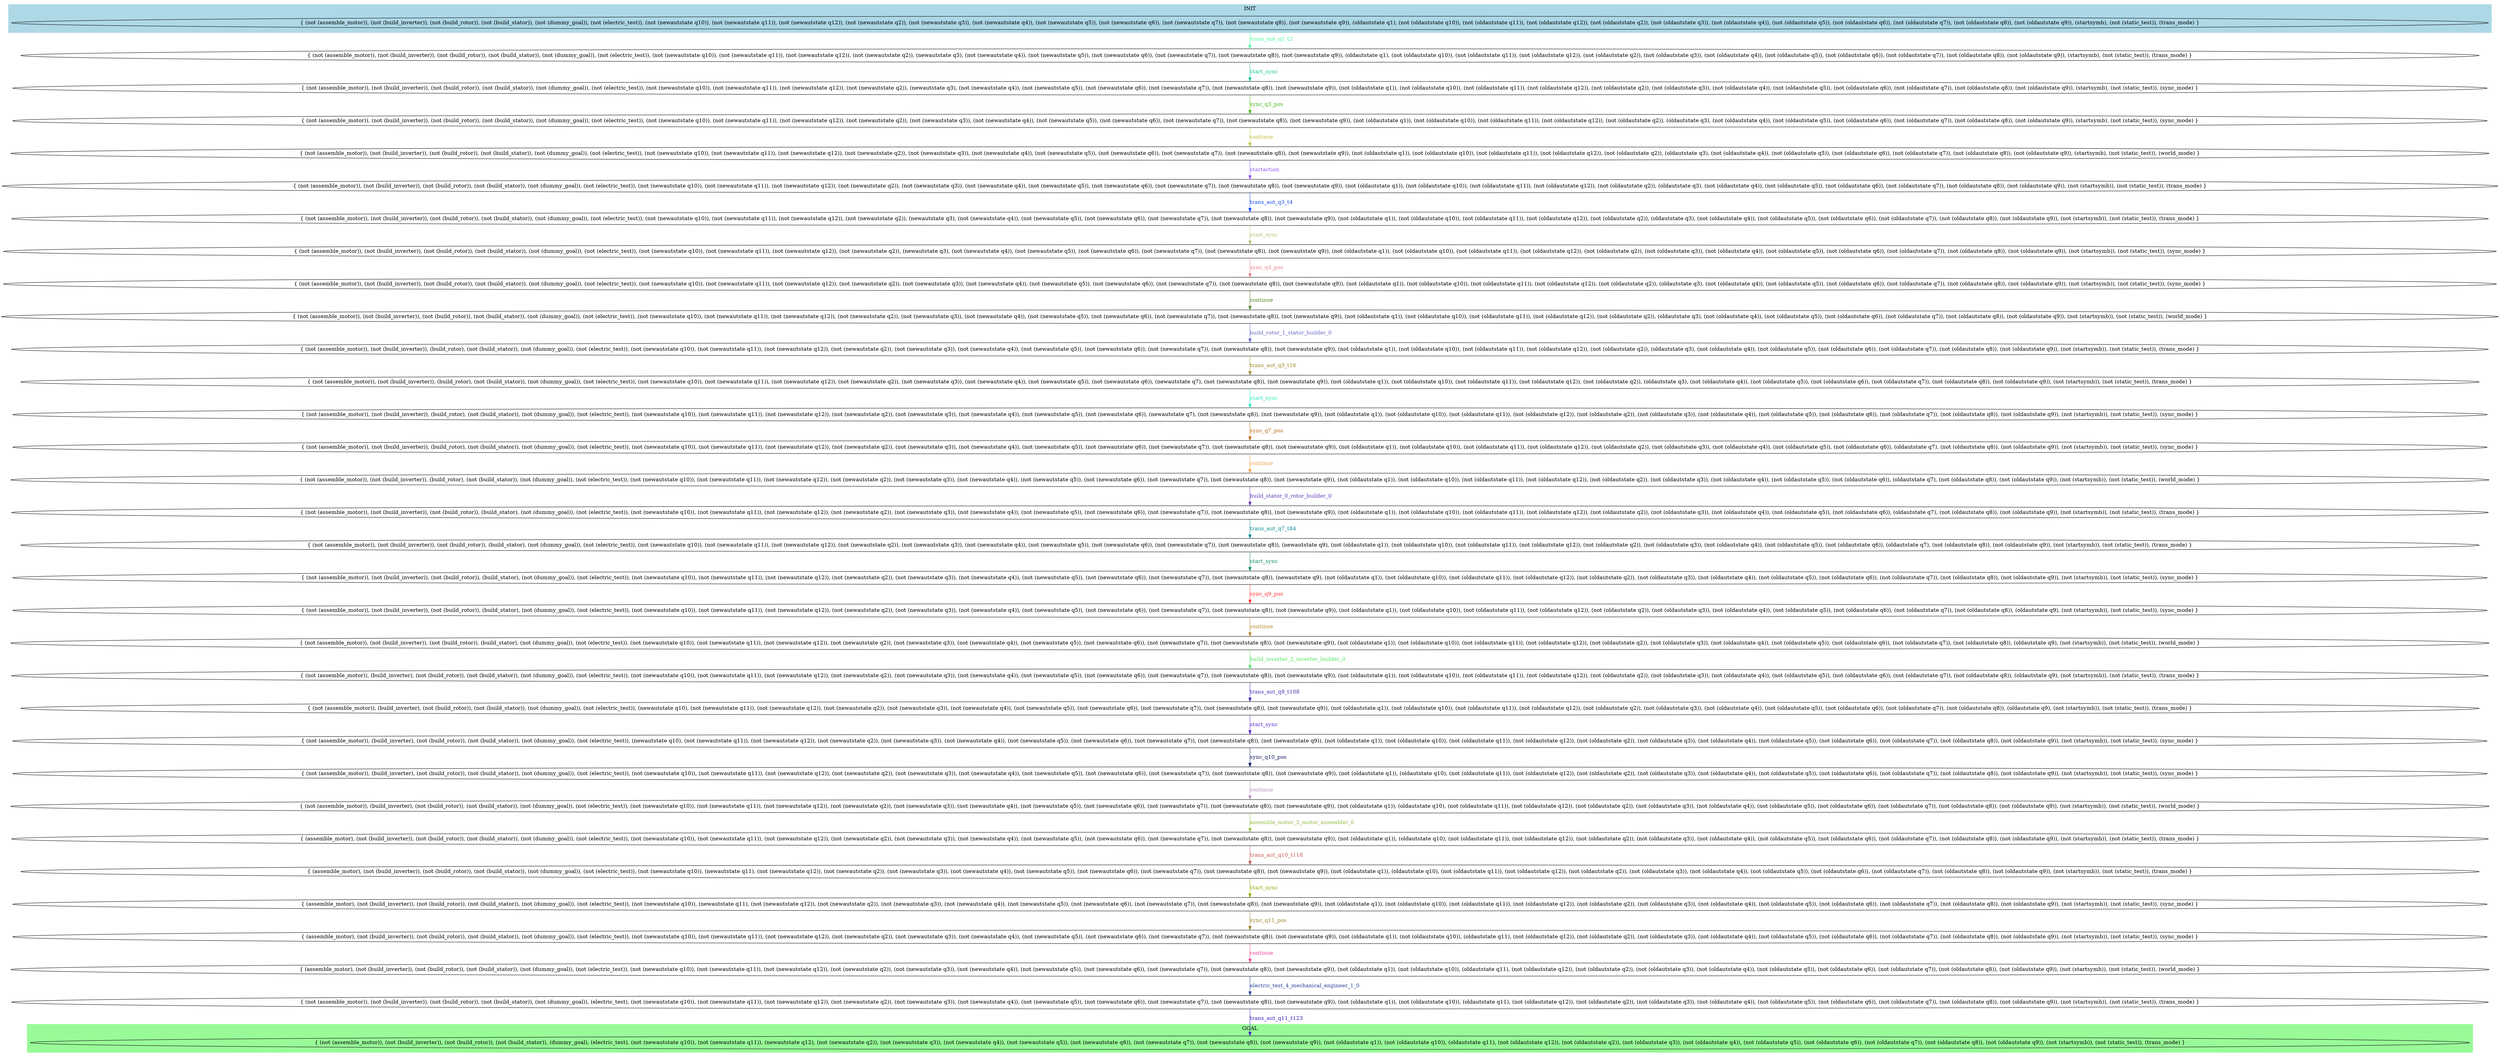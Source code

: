 digraph G {
0 [label="{ (not (assemble_motor)), (not (build_inverter)), (not (build_rotor)), (not (build_stator)), (not (dummy_goal)), (not (electric_test)), (not (newautstate q10)), (not (newautstate q11)), (not (newautstate q12)), (not (newautstate q2)), (not (newautstate q3)), (not (newautstate q4)), (not (newautstate q5)), (not (newautstate q6)), (not (newautstate q7)), (not (newautstate q8)), (not (newautstate q9)), (oldautstate q1), (not (oldautstate q10)), (not (oldautstate q11)), (not (oldautstate q12)), (not (oldautstate q2)), (not (oldautstate q3)), (not (oldautstate q4)), (not (oldautstate q5)), (not (oldautstate q6)), (not (oldautstate q7)), (not (oldautstate q8)), (not (oldautstate q9)), (startsymb), (not (static_test)), (trans_mode) }"];
1 [label="{ (not (assemble_motor)), (not (build_inverter)), (not (build_rotor)), (not (build_stator)), (not (dummy_goal)), (not (electric_test)), (not (newautstate q10)), (not (newautstate q11)), (not (newautstate q12)), (not (newautstate q2)), (newautstate q3), (not (newautstate q4)), (not (newautstate q5)), (not (newautstate q6)), (not (newautstate q7)), (not (newautstate q8)), (not (newautstate q9)), (oldautstate q1), (not (oldautstate q10)), (not (oldautstate q11)), (not (oldautstate q12)), (not (oldautstate q2)), (not (oldautstate q3)), (not (oldautstate q4)), (not (oldautstate q5)), (not (oldautstate q6)), (not (oldautstate q7)), (not (oldautstate q8)), (not (oldautstate q9)), (startsymb), (not (static_test)), (trans_mode) }"];
2 [label="{ (not (assemble_motor)), (not (build_inverter)), (not (build_rotor)), (not (build_stator)), (not (dummy_goal)), (not (electric_test)), (not (newautstate q10)), (not (newautstate q11)), (not (newautstate q12)), (not (newautstate q2)), (newautstate q3), (not (newautstate q4)), (not (newautstate q5)), (not (newautstate q6)), (not (newautstate q7)), (not (newautstate q8)), (not (newautstate q9)), (not (oldautstate q1)), (not (oldautstate q10)), (not (oldautstate q11)), (not (oldautstate q12)), (not (oldautstate q2)), (not (oldautstate q3)), (not (oldautstate q4)), (not (oldautstate q5)), (not (oldautstate q6)), (not (oldautstate q7)), (not (oldautstate q8)), (not (oldautstate q9)), (startsymb), (not (static_test)), (sync_mode) }"];
3 [label="{ (not (assemble_motor)), (not (build_inverter)), (not (build_rotor)), (not (build_stator)), (not (dummy_goal)), (not (electric_test)), (not (newautstate q10)), (not (newautstate q11)), (not (newautstate q12)), (not (newautstate q2)), (not (newautstate q3)), (not (newautstate q4)), (not (newautstate q5)), (not (newautstate q6)), (not (newautstate q7)), (not (newautstate q8)), (not (newautstate q9)), (not (oldautstate q1)), (not (oldautstate q10)), (not (oldautstate q11)), (not (oldautstate q12)), (not (oldautstate q2)), (oldautstate q3), (not (oldautstate q4)), (not (oldautstate q5)), (not (oldautstate q6)), (not (oldautstate q7)), (not (oldautstate q8)), (not (oldautstate q9)), (startsymb), (not (static_test)), (sync_mode) }"];
4 [label="{ (not (assemble_motor)), (not (build_inverter)), (not (build_rotor)), (not (build_stator)), (not (dummy_goal)), (not (electric_test)), (not (newautstate q10)), (not (newautstate q11)), (not (newautstate q12)), (not (newautstate q2)), (not (newautstate q3)), (not (newautstate q4)), (not (newautstate q5)), (not (newautstate q6)), (not (newautstate q7)), (not (newautstate q8)), (not (newautstate q9)), (not (oldautstate q1)), (not (oldautstate q10)), (not (oldautstate q11)), (not (oldautstate q12)), (not (oldautstate q2)), (oldautstate q3), (not (oldautstate q4)), (not (oldautstate q5)), (not (oldautstate q6)), (not (oldautstate q7)), (not (oldautstate q8)), (not (oldautstate q9)), (startsymb), (not (static_test)), (world_mode) }"];
5 [label="{ (not (assemble_motor)), (not (build_inverter)), (not (build_rotor)), (not (build_stator)), (not (dummy_goal)), (not (electric_test)), (not (newautstate q10)), (not (newautstate q11)), (not (newautstate q12)), (not (newautstate q2)), (not (newautstate q3)), (not (newautstate q4)), (not (newautstate q5)), (not (newautstate q6)), (not (newautstate q7)), (not (newautstate q8)), (not (newautstate q9)), (not (oldautstate q1)), (not (oldautstate q10)), (not (oldautstate q11)), (not (oldautstate q12)), (not (oldautstate q2)), (oldautstate q3), (not (oldautstate q4)), (not (oldautstate q5)), (not (oldautstate q6)), (not (oldautstate q7)), (not (oldautstate q8)), (not (oldautstate q9)), (not (startsymb)), (not (static_test)), (trans_mode) }"];
6 [label="{ (not (assemble_motor)), (not (build_inverter)), (not (build_rotor)), (not (build_stator)), (not (dummy_goal)), (not (electric_test)), (not (newautstate q10)), (not (newautstate q11)), (not (newautstate q12)), (not (newautstate q2)), (newautstate q3), (not (newautstate q4)), (not (newautstate q5)), (not (newautstate q6)), (not (newautstate q7)), (not (newautstate q8)), (not (newautstate q9)), (not (oldautstate q1)), (not (oldautstate q10)), (not (oldautstate q11)), (not (oldautstate q12)), (not (oldautstate q2)), (oldautstate q3), (not (oldautstate q4)), (not (oldautstate q5)), (not (oldautstate q6)), (not (oldautstate q7)), (not (oldautstate q8)), (not (oldautstate q9)), (not (startsymb)), (not (static_test)), (trans_mode) }"];
7 [label="{ (not (assemble_motor)), (not (build_inverter)), (not (build_rotor)), (not (build_stator)), (not (dummy_goal)), (not (electric_test)), (not (newautstate q10)), (not (newautstate q11)), (not (newautstate q12)), (not (newautstate q2)), (newautstate q3), (not (newautstate q4)), (not (newautstate q5)), (not (newautstate q6)), (not (newautstate q7)), (not (newautstate q8)), (not (newautstate q9)), (not (oldautstate q1)), (not (oldautstate q10)), (not (oldautstate q11)), (not (oldautstate q12)), (not (oldautstate q2)), (not (oldautstate q3)), (not (oldautstate q4)), (not (oldautstate q5)), (not (oldautstate q6)), (not (oldautstate q7)), (not (oldautstate q8)), (not (oldautstate q9)), (not (startsymb)), (not (static_test)), (sync_mode) }"];
8 [label="{ (not (assemble_motor)), (not (build_inverter)), (not (build_rotor)), (not (build_stator)), (not (dummy_goal)), (not (electric_test)), (not (newautstate q10)), (not (newautstate q11)), (not (newautstate q12)), (not (newautstate q2)), (not (newautstate q3)), (not (newautstate q4)), (not (newautstate q5)), (not (newautstate q6)), (not (newautstate q7)), (not (newautstate q8)), (not (newautstate q9)), (not (oldautstate q1)), (not (oldautstate q10)), (not (oldautstate q11)), (not (oldautstate q12)), (not (oldautstate q2)), (oldautstate q3), (not (oldautstate q4)), (not (oldautstate q5)), (not (oldautstate q6)), (not (oldautstate q7)), (not (oldautstate q8)), (not (oldautstate q9)), (not (startsymb)), (not (static_test)), (sync_mode) }"];
9 [label="{ (not (assemble_motor)), (not (build_inverter)), (not (build_rotor)), (not (build_stator)), (not (dummy_goal)), (not (electric_test)), (not (newautstate q10)), (not (newautstate q11)), (not (newautstate q12)), (not (newautstate q2)), (not (newautstate q3)), (not (newautstate q4)), (not (newautstate q5)), (not (newautstate q6)), (not (newautstate q7)), (not (newautstate q8)), (not (newautstate q9)), (not (oldautstate q1)), (not (oldautstate q10)), (not (oldautstate q11)), (not (oldautstate q12)), (not (oldautstate q2)), (oldautstate q3), (not (oldautstate q4)), (not (oldautstate q5)), (not (oldautstate q6)), (not (oldautstate q7)), (not (oldautstate q8)), (not (oldautstate q9)), (not (startsymb)), (not (static_test)), (world_mode) }"];
10 [label="{ (not (assemble_motor)), (not (build_inverter)), (build_rotor), (not (build_stator)), (not (dummy_goal)), (not (electric_test)), (not (newautstate q10)), (not (newautstate q11)), (not (newautstate q12)), (not (newautstate q2)), (not (newautstate q3)), (not (newautstate q4)), (not (newautstate q5)), (not (newautstate q6)), (not (newautstate q7)), (not (newautstate q8)), (not (newautstate q9)), (not (oldautstate q1)), (not (oldautstate q10)), (not (oldautstate q11)), (not (oldautstate q12)), (not (oldautstate q2)), (oldautstate q3), (not (oldautstate q4)), (not (oldautstate q5)), (not (oldautstate q6)), (not (oldautstate q7)), (not (oldautstate q8)), (not (oldautstate q9)), (not (startsymb)), (not (static_test)), (trans_mode) }"];
11 [label="{ (not (assemble_motor)), (not (build_inverter)), (build_rotor), (not (build_stator)), (not (dummy_goal)), (not (electric_test)), (not (newautstate q10)), (not (newautstate q11)), (not (newautstate q12)), (not (newautstate q2)), (not (newautstate q3)), (not (newautstate q4)), (not (newautstate q5)), (not (newautstate q6)), (newautstate q7), (not (newautstate q8)), (not (newautstate q9)), (not (oldautstate q1)), (not (oldautstate q10)), (not (oldautstate q11)), (not (oldautstate q12)), (not (oldautstate q2)), (oldautstate q3), (not (oldautstate q4)), (not (oldautstate q5)), (not (oldautstate q6)), (not (oldautstate q7)), (not (oldautstate q8)), (not (oldautstate q9)), (not (startsymb)), (not (static_test)), (trans_mode) }"];
12 [label="{ (not (assemble_motor)), (not (build_inverter)), (build_rotor), (not (build_stator)), (not (dummy_goal)), (not (electric_test)), (not (newautstate q10)), (not (newautstate q11)), (not (newautstate q12)), (not (newautstate q2)), (not (newautstate q3)), (not (newautstate q4)), (not (newautstate q5)), (not (newautstate q6)), (newautstate q7), (not (newautstate q8)), (not (newautstate q9)), (not (oldautstate q1)), (not (oldautstate q10)), (not (oldautstate q11)), (not (oldautstate q12)), (not (oldautstate q2)), (not (oldautstate q3)), (not (oldautstate q4)), (not (oldautstate q5)), (not (oldautstate q6)), (not (oldautstate q7)), (not (oldautstate q8)), (not (oldautstate q9)), (not (startsymb)), (not (static_test)), (sync_mode) }"];
13 [label="{ (not (assemble_motor)), (not (build_inverter)), (build_rotor), (not (build_stator)), (not (dummy_goal)), (not (electric_test)), (not (newautstate q10)), (not (newautstate q11)), (not (newautstate q12)), (not (newautstate q2)), (not (newautstate q3)), (not (newautstate q4)), (not (newautstate q5)), (not (newautstate q6)), (not (newautstate q7)), (not (newautstate q8)), (not (newautstate q9)), (not (oldautstate q1)), (not (oldautstate q10)), (not (oldautstate q11)), (not (oldautstate q12)), (not (oldautstate q2)), (not (oldautstate q3)), (not (oldautstate q4)), (not (oldautstate q5)), (not (oldautstate q6)), (oldautstate q7), (not (oldautstate q8)), (not (oldautstate q9)), (not (startsymb)), (not (static_test)), (sync_mode) }"];
14 [label="{ (not (assemble_motor)), (not (build_inverter)), (build_rotor), (not (build_stator)), (not (dummy_goal)), (not (electric_test)), (not (newautstate q10)), (not (newautstate q11)), (not (newautstate q12)), (not (newautstate q2)), (not (newautstate q3)), (not (newautstate q4)), (not (newautstate q5)), (not (newautstate q6)), (not (newautstate q7)), (not (newautstate q8)), (not (newautstate q9)), (not (oldautstate q1)), (not (oldautstate q10)), (not (oldautstate q11)), (not (oldautstate q12)), (not (oldautstate q2)), (not (oldautstate q3)), (not (oldautstate q4)), (not (oldautstate q5)), (not (oldautstate q6)), (oldautstate q7), (not (oldautstate q8)), (not (oldautstate q9)), (not (startsymb)), (not (static_test)), (world_mode) }"];
15 [label="{ (not (assemble_motor)), (not (build_inverter)), (not (build_rotor)), (build_stator), (not (dummy_goal)), (not (electric_test)), (not (newautstate q10)), (not (newautstate q11)), (not (newautstate q12)), (not (newautstate q2)), (not (newautstate q3)), (not (newautstate q4)), (not (newautstate q5)), (not (newautstate q6)), (not (newautstate q7)), (not (newautstate q8)), (not (newautstate q9)), (not (oldautstate q1)), (not (oldautstate q10)), (not (oldautstate q11)), (not (oldautstate q12)), (not (oldautstate q2)), (not (oldautstate q3)), (not (oldautstate q4)), (not (oldautstate q5)), (not (oldautstate q6)), (oldautstate q7), (not (oldautstate q8)), (not (oldautstate q9)), (not (startsymb)), (not (static_test)), (trans_mode) }"];
16 [label="{ (not (assemble_motor)), (not (build_inverter)), (not (build_rotor)), (build_stator), (not (dummy_goal)), (not (electric_test)), (not (newautstate q10)), (not (newautstate q11)), (not (newautstate q12)), (not (newautstate q2)), (not (newautstate q3)), (not (newautstate q4)), (not (newautstate q5)), (not (newautstate q6)), (not (newautstate q7)), (not (newautstate q8)), (newautstate q9), (not (oldautstate q1)), (not (oldautstate q10)), (not (oldautstate q11)), (not (oldautstate q12)), (not (oldautstate q2)), (not (oldautstate q3)), (not (oldautstate q4)), (not (oldautstate q5)), (not (oldautstate q6)), (oldautstate q7), (not (oldautstate q8)), (not (oldautstate q9)), (not (startsymb)), (not (static_test)), (trans_mode) }"];
17 [label="{ (not (assemble_motor)), (not (build_inverter)), (not (build_rotor)), (build_stator), (not (dummy_goal)), (not (electric_test)), (not (newautstate q10)), (not (newautstate q11)), (not (newautstate q12)), (not (newautstate q2)), (not (newautstate q3)), (not (newautstate q4)), (not (newautstate q5)), (not (newautstate q6)), (not (newautstate q7)), (not (newautstate q8)), (newautstate q9), (not (oldautstate q1)), (not (oldautstate q10)), (not (oldautstate q11)), (not (oldautstate q12)), (not (oldautstate q2)), (not (oldautstate q3)), (not (oldautstate q4)), (not (oldautstate q5)), (not (oldautstate q6)), (not (oldautstate q7)), (not (oldautstate q8)), (not (oldautstate q9)), (not (startsymb)), (not (static_test)), (sync_mode) }"];
18 [label="{ (not (assemble_motor)), (not (build_inverter)), (not (build_rotor)), (build_stator), (not (dummy_goal)), (not (electric_test)), (not (newautstate q10)), (not (newautstate q11)), (not (newautstate q12)), (not (newautstate q2)), (not (newautstate q3)), (not (newautstate q4)), (not (newautstate q5)), (not (newautstate q6)), (not (newautstate q7)), (not (newautstate q8)), (not (newautstate q9)), (not (oldautstate q1)), (not (oldautstate q10)), (not (oldautstate q11)), (not (oldautstate q12)), (not (oldautstate q2)), (not (oldautstate q3)), (not (oldautstate q4)), (not (oldautstate q5)), (not (oldautstate q6)), (not (oldautstate q7)), (not (oldautstate q8)), (oldautstate q9), (not (startsymb)), (not (static_test)), (sync_mode) }"];
19 [label="{ (not (assemble_motor)), (not (build_inverter)), (not (build_rotor)), (build_stator), (not (dummy_goal)), (not (electric_test)), (not (newautstate q10)), (not (newautstate q11)), (not (newautstate q12)), (not (newautstate q2)), (not (newautstate q3)), (not (newautstate q4)), (not (newautstate q5)), (not (newautstate q6)), (not (newautstate q7)), (not (newautstate q8)), (not (newautstate q9)), (not (oldautstate q1)), (not (oldautstate q10)), (not (oldautstate q11)), (not (oldautstate q12)), (not (oldautstate q2)), (not (oldautstate q3)), (not (oldautstate q4)), (not (oldautstate q5)), (not (oldautstate q6)), (not (oldautstate q7)), (not (oldautstate q8)), (oldautstate q9), (not (startsymb)), (not (static_test)), (world_mode) }"];
20 [label="{ (not (assemble_motor)), (build_inverter), (not (build_rotor)), (not (build_stator)), (not (dummy_goal)), (not (electric_test)), (not (newautstate q10)), (not (newautstate q11)), (not (newautstate q12)), (not (newautstate q2)), (not (newautstate q3)), (not (newautstate q4)), (not (newautstate q5)), (not (newautstate q6)), (not (newautstate q7)), (not (newautstate q8)), (not (newautstate q9)), (not (oldautstate q1)), (not (oldautstate q10)), (not (oldautstate q11)), (not (oldautstate q12)), (not (oldautstate q2)), (not (oldautstate q3)), (not (oldautstate q4)), (not (oldautstate q5)), (not (oldautstate q6)), (not (oldautstate q7)), (not (oldautstate q8)), (oldautstate q9), (not (startsymb)), (not (static_test)), (trans_mode) }"];
21 [label="{ (not (assemble_motor)), (build_inverter), (not (build_rotor)), (not (build_stator)), (not (dummy_goal)), (not (electric_test)), (newautstate q10), (not (newautstate q11)), (not (newautstate q12)), (not (newautstate q2)), (not (newautstate q3)), (not (newautstate q4)), (not (newautstate q5)), (not (newautstate q6)), (not (newautstate q7)), (not (newautstate q8)), (not (newautstate q9)), (not (oldautstate q1)), (not (oldautstate q10)), (not (oldautstate q11)), (not (oldautstate q12)), (not (oldautstate q2)), (not (oldautstate q3)), (not (oldautstate q4)), (not (oldautstate q5)), (not (oldautstate q6)), (not (oldautstate q7)), (not (oldautstate q8)), (oldautstate q9), (not (startsymb)), (not (static_test)), (trans_mode) }"];
22 [label="{ (not (assemble_motor)), (build_inverter), (not (build_rotor)), (not (build_stator)), (not (dummy_goal)), (not (electric_test)), (newautstate q10), (not (newautstate q11)), (not (newautstate q12)), (not (newautstate q2)), (not (newautstate q3)), (not (newautstate q4)), (not (newautstate q5)), (not (newautstate q6)), (not (newautstate q7)), (not (newautstate q8)), (not (newautstate q9)), (not (oldautstate q1)), (not (oldautstate q10)), (not (oldautstate q11)), (not (oldautstate q12)), (not (oldautstate q2)), (not (oldautstate q3)), (not (oldautstate q4)), (not (oldautstate q5)), (not (oldautstate q6)), (not (oldautstate q7)), (not (oldautstate q8)), (not (oldautstate q9)), (not (startsymb)), (not (static_test)), (sync_mode) }"];
23 [label="{ (not (assemble_motor)), (build_inverter), (not (build_rotor)), (not (build_stator)), (not (dummy_goal)), (not (electric_test)), (not (newautstate q10)), (not (newautstate q11)), (not (newautstate q12)), (not (newautstate q2)), (not (newautstate q3)), (not (newautstate q4)), (not (newautstate q5)), (not (newautstate q6)), (not (newautstate q7)), (not (newautstate q8)), (not (newautstate q9)), (not (oldautstate q1)), (oldautstate q10), (not (oldautstate q11)), (not (oldautstate q12)), (not (oldautstate q2)), (not (oldautstate q3)), (not (oldautstate q4)), (not (oldautstate q5)), (not (oldautstate q6)), (not (oldautstate q7)), (not (oldautstate q8)), (not (oldautstate q9)), (not (startsymb)), (not (static_test)), (sync_mode) }"];
24 [label="{ (not (assemble_motor)), (build_inverter), (not (build_rotor)), (not (build_stator)), (not (dummy_goal)), (not (electric_test)), (not (newautstate q10)), (not (newautstate q11)), (not (newautstate q12)), (not (newautstate q2)), (not (newautstate q3)), (not (newautstate q4)), (not (newautstate q5)), (not (newautstate q6)), (not (newautstate q7)), (not (newautstate q8)), (not (newautstate q9)), (not (oldautstate q1)), (oldautstate q10), (not (oldautstate q11)), (not (oldautstate q12)), (not (oldautstate q2)), (not (oldautstate q3)), (not (oldautstate q4)), (not (oldautstate q5)), (not (oldautstate q6)), (not (oldautstate q7)), (not (oldautstate q8)), (not (oldautstate q9)), (not (startsymb)), (not (static_test)), (world_mode) }"];
25 [label="{ (assemble_motor), (not (build_inverter)), (not (build_rotor)), (not (build_stator)), (not (dummy_goal)), (not (electric_test)), (not (newautstate q10)), (not (newautstate q11)), (not (newautstate q12)), (not (newautstate q2)), (not (newautstate q3)), (not (newautstate q4)), (not (newautstate q5)), (not (newautstate q6)), (not (newautstate q7)), (not (newautstate q8)), (not (newautstate q9)), (not (oldautstate q1)), (oldautstate q10), (not (oldautstate q11)), (not (oldautstate q12)), (not (oldautstate q2)), (not (oldautstate q3)), (not (oldautstate q4)), (not (oldautstate q5)), (not (oldautstate q6)), (not (oldautstate q7)), (not (oldautstate q8)), (not (oldautstate q9)), (not (startsymb)), (not (static_test)), (trans_mode) }"];
26 [label="{ (assemble_motor), (not (build_inverter)), (not (build_rotor)), (not (build_stator)), (not (dummy_goal)), (not (electric_test)), (not (newautstate q10)), (newautstate q11), (not (newautstate q12)), (not (newautstate q2)), (not (newautstate q3)), (not (newautstate q4)), (not (newautstate q5)), (not (newautstate q6)), (not (newautstate q7)), (not (newautstate q8)), (not (newautstate q9)), (not (oldautstate q1)), (oldautstate q10), (not (oldautstate q11)), (not (oldautstate q12)), (not (oldautstate q2)), (not (oldautstate q3)), (not (oldautstate q4)), (not (oldautstate q5)), (not (oldautstate q6)), (not (oldautstate q7)), (not (oldautstate q8)), (not (oldautstate q9)), (not (startsymb)), (not (static_test)), (trans_mode) }"];
27 [label="{ (assemble_motor), (not (build_inverter)), (not (build_rotor)), (not (build_stator)), (not (dummy_goal)), (not (electric_test)), (not (newautstate q10)), (newautstate q11), (not (newautstate q12)), (not (newautstate q2)), (not (newautstate q3)), (not (newautstate q4)), (not (newautstate q5)), (not (newautstate q6)), (not (newautstate q7)), (not (newautstate q8)), (not (newautstate q9)), (not (oldautstate q1)), (not (oldautstate q10)), (not (oldautstate q11)), (not (oldautstate q12)), (not (oldautstate q2)), (not (oldautstate q3)), (not (oldautstate q4)), (not (oldautstate q5)), (not (oldautstate q6)), (not (oldautstate q7)), (not (oldautstate q8)), (not (oldautstate q9)), (not (startsymb)), (not (static_test)), (sync_mode) }"];
28 [label="{ (assemble_motor), (not (build_inverter)), (not (build_rotor)), (not (build_stator)), (not (dummy_goal)), (not (electric_test)), (not (newautstate q10)), (not (newautstate q11)), (not (newautstate q12)), (not (newautstate q2)), (not (newautstate q3)), (not (newautstate q4)), (not (newautstate q5)), (not (newautstate q6)), (not (newautstate q7)), (not (newautstate q8)), (not (newautstate q9)), (not (oldautstate q1)), (not (oldautstate q10)), (oldautstate q11), (not (oldautstate q12)), (not (oldautstate q2)), (not (oldautstate q3)), (not (oldautstate q4)), (not (oldautstate q5)), (not (oldautstate q6)), (not (oldautstate q7)), (not (oldautstate q8)), (not (oldautstate q9)), (not (startsymb)), (not (static_test)), (sync_mode) }"];
29 [label="{ (assemble_motor), (not (build_inverter)), (not (build_rotor)), (not (build_stator)), (not (dummy_goal)), (not (electric_test)), (not (newautstate q10)), (not (newautstate q11)), (not (newautstate q12)), (not (newautstate q2)), (not (newautstate q3)), (not (newautstate q4)), (not (newautstate q5)), (not (newautstate q6)), (not (newautstate q7)), (not (newautstate q8)), (not (newautstate q9)), (not (oldautstate q1)), (not (oldautstate q10)), (oldautstate q11), (not (oldautstate q12)), (not (oldautstate q2)), (not (oldautstate q3)), (not (oldautstate q4)), (not (oldautstate q5)), (not (oldautstate q6)), (not (oldautstate q7)), (not (oldautstate q8)), (not (oldautstate q9)), (not (startsymb)), (not (static_test)), (world_mode) }"];
30 [label="{ (not (assemble_motor)), (not (build_inverter)), (not (build_rotor)), (not (build_stator)), (not (dummy_goal)), (electric_test), (not (newautstate q10)), (not (newautstate q11)), (not (newautstate q12)), (not (newautstate q2)), (not (newautstate q3)), (not (newautstate q4)), (not (newautstate q5)), (not (newautstate q6)), (not (newautstate q7)), (not (newautstate q8)), (not (newautstate q9)), (not (oldautstate q1)), (not (oldautstate q10)), (oldautstate q11), (not (oldautstate q12)), (not (oldautstate q2)), (not (oldautstate q3)), (not (oldautstate q4)), (not (oldautstate q5)), (not (oldautstate q6)), (not (oldautstate q7)), (not (oldautstate q8)), (not (oldautstate q9)), (not (startsymb)), (not (static_test)), (trans_mode) }"];
31 [label="{ (not (assemble_motor)), (not (build_inverter)), (not (build_rotor)), (not (build_stator)), (dummy_goal), (electric_test), (not (newautstate q10)), (not (newautstate q11)), (newautstate q12), (not (newautstate q2)), (not (newautstate q3)), (not (newautstate q4)), (not (newautstate q5)), (not (newautstate q6)), (not (newautstate q7)), (not (newautstate q8)), (not (newautstate q9)), (not (oldautstate q1)), (not (oldautstate q10)), (oldautstate q11), (not (oldautstate q12)), (not (oldautstate q2)), (not (oldautstate q3)), (not (oldautstate q4)), (not (oldautstate q5)), (not (oldautstate q6)), (not (oldautstate q7)), (not (oldautstate q8)), (not (oldautstate q9)), (not (startsymb)), (not (static_test)), (trans_mode) }"];
0 -> 1 [label="trans_aut_q1_t2", color="#49FB99", fontcolor="#49FB99"];
1 -> 2 [label="start_sync", color="#15C79D", fontcolor="#15C79D"];
2 -> 3 [label="sync_q3_pos", color="#4CB619", fontcolor="#4CB619"];
3 -> 4 [label="continue", color="#BEC03E", fontcolor="#BEC03E"];
4 -> 5 [label="startaction", color="#9257F5", fontcolor="#9257F5"];
5 -> 6 [label="trans_aut_q3_t4", color="#134DEE", fontcolor="#134DEE"];
6 -> 7 [label="start_sync", color="#B1C374", fontcolor="#B1C374"];
7 -> 8 [label="sync_q3_pos", color="#E4818C", fontcolor="#E4818C"];
8 -> 9 [label="continue", color="#4D8724", fontcolor="#4D8724"];
9 -> 10 [label="build_rotor_1_stator_builder_0", color="#6869C4", fontcolor="#6869C4"];
10 -> 11 [label="trans_aut_q3_t16", color="#9B892A", fontcolor="#9B892A"];
11 -> 12 [label="start_sync", color="#29EBBC", fontcolor="#29EBBC"];
12 -> 13 [label="sync_q7_pos", color="#BB6C18", fontcolor="#BB6C18"];
13 -> 14 [label="continue", color="#F59D4A", fontcolor="#F59D4A"];
14 -> 15 [label="build_stator_0_rotor_builder_0", color="#6639B9", fontcolor="#6639B9"];
15 -> 16 [label="trans_aut_q7_t84", color="#0C8C98", fontcolor="#0C8C98"];
16 -> 17 [label="start_sync", color="#128C6E", fontcolor="#128C6E"];
17 -> 18 [label="sync_q9_pos", color="#FA3435", fontcolor="#FA3435"];
18 -> 19 [label="continue", color="#B8862A", fontcolor="#B8862A"];
19 -> 20 [label="build_inverter_2_inverter_builder_0", color="#51E45E", fontcolor="#51E45E"];
20 -> 21 [label="trans_aut_q9_t108", color="#3E34B5", fontcolor="#3E34B5"];
21 -> 22 [label="start_sync", color="#5C2CCD", fontcolor="#5C2CCD"];
22 -> 23 [label="sync_q10_pos", color="#141A65", fontcolor="#141A65"];
23 -> 24 [label="continue", color="#BC8AC2", fontcolor="#BC8AC2"];
24 -> 25 [label="assemble_motor_3_motor_assembler_0", color="#96B943", fontcolor="#96B943"];
25 -> 26 [label="trans_aut_q10_t118", color="#C5564D", fontcolor="#C5564D"];
26 -> 27 [label="start_sync", color="#8CAD07", fontcolor="#8CAD07"];
27 -> 28 [label="sync_q11_pos", color="#968328", fontcolor="#968328"];
28 -> 29 [label="continue", color="#F24199", fontcolor="#F24199"];
29 -> 30 [label="electric_test_4_mechanical_engineer_1_0", color="#2B439C", fontcolor="#2B439C"];
30 -> 31 [label="trans_aut_q11_t123", color="#3E1FBD", fontcolor="#3E1FBD"];
subgraph cluster_goal_31 {
style=filled;
color=palegreen;
31;
label="GOAL";
}
subgraph cluster_init {
style=filled;
color=lightblue;
0;
label="INIT";
}
}
